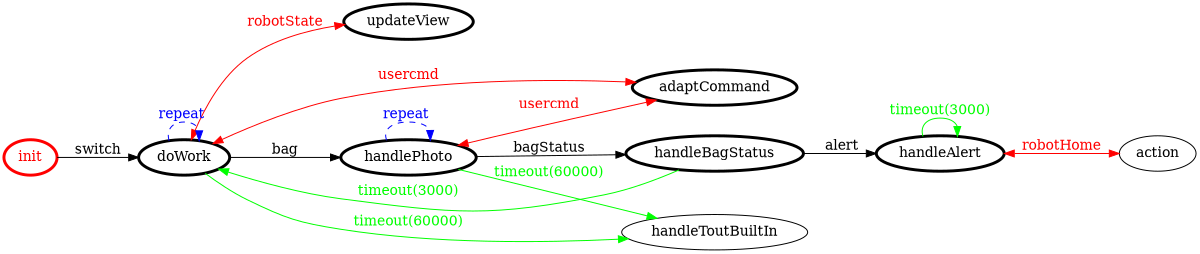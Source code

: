 /*
*
* A GraphViz DOT FSM description 
* Please use a GraphViz visualizer (like http://www.webgraphviz.com)
*  
*/

digraph finite_state_machine {
	rankdir=LR
	size="8,5"
	
	init [ color = red ][ fontcolor = red ][ penwidth = 3 ]
	updateView [ color = black ][ fontcolor = black ][ penwidth = 3 ]
	doWork [ color = black ][ fontcolor = black ][ penwidth = 3 ]
	handlePhoto [ color = black ][ fontcolor = black ][ penwidth = 3 ]
	adaptCommand [ color = black ][ fontcolor = black ][ penwidth = 3 ]
	handleBagStatus [ color = black ][ fontcolor = black ][ penwidth = 3 ]
	handleAlert [ color = black ][ fontcolor = black ][ penwidth = 3 ]
	
	doWork -> handlePhoto [ label = "bag" ][ color = black ][ fontcolor = black ]
	doWork -> handleToutBuiltIn [ label = "timeout(60000)" ][ color = green ][ fontcolor = green ]
	handlePhoto -> adaptCommand [ label = "usercmd" ][ color = red ][ fontcolor = red ][ dir = both ]
	handlePhoto -> handleToutBuiltIn [ label = "timeout(60000)" ][ color = green ][ fontcolor = green ]
	doWork -> updateView [ label = "robotState" ][ color = red ][ fontcolor = red ][ dir = both ]
	doWork -> doWork [ label = "repeat "][ style = dashed ][ color = blue ][ fontcolor = blue ]
	handleBagStatus -> handleAlert [ label = "alert" ][ color = black ][ fontcolor = black ]
	handleAlert -> action [ label = "robotHome" ][ color = red ][ fontcolor = red ][ dir = both ]
	doWork -> adaptCommand [ label = "usercmd" ][ color = red ][ fontcolor = red ][ dir = both ]
	handleAlert -> handleAlert [ label = "timeout(3000)" ][ color = green ][ fontcolor = green ]
	init -> doWork [ label = "switch" ][ color = black ][ fontcolor = black ]
	handlePhoto -> handleBagStatus [ label = "bagStatus" ][ color = black ][ fontcolor = black ]
	handleBagStatus -> doWork [ label = "timeout(3000)" ][ color = green ][ fontcolor = green ]
	handlePhoto -> handlePhoto [ label = "repeat "][ style = dashed ][ color = blue ][ fontcolor = blue ]
}
